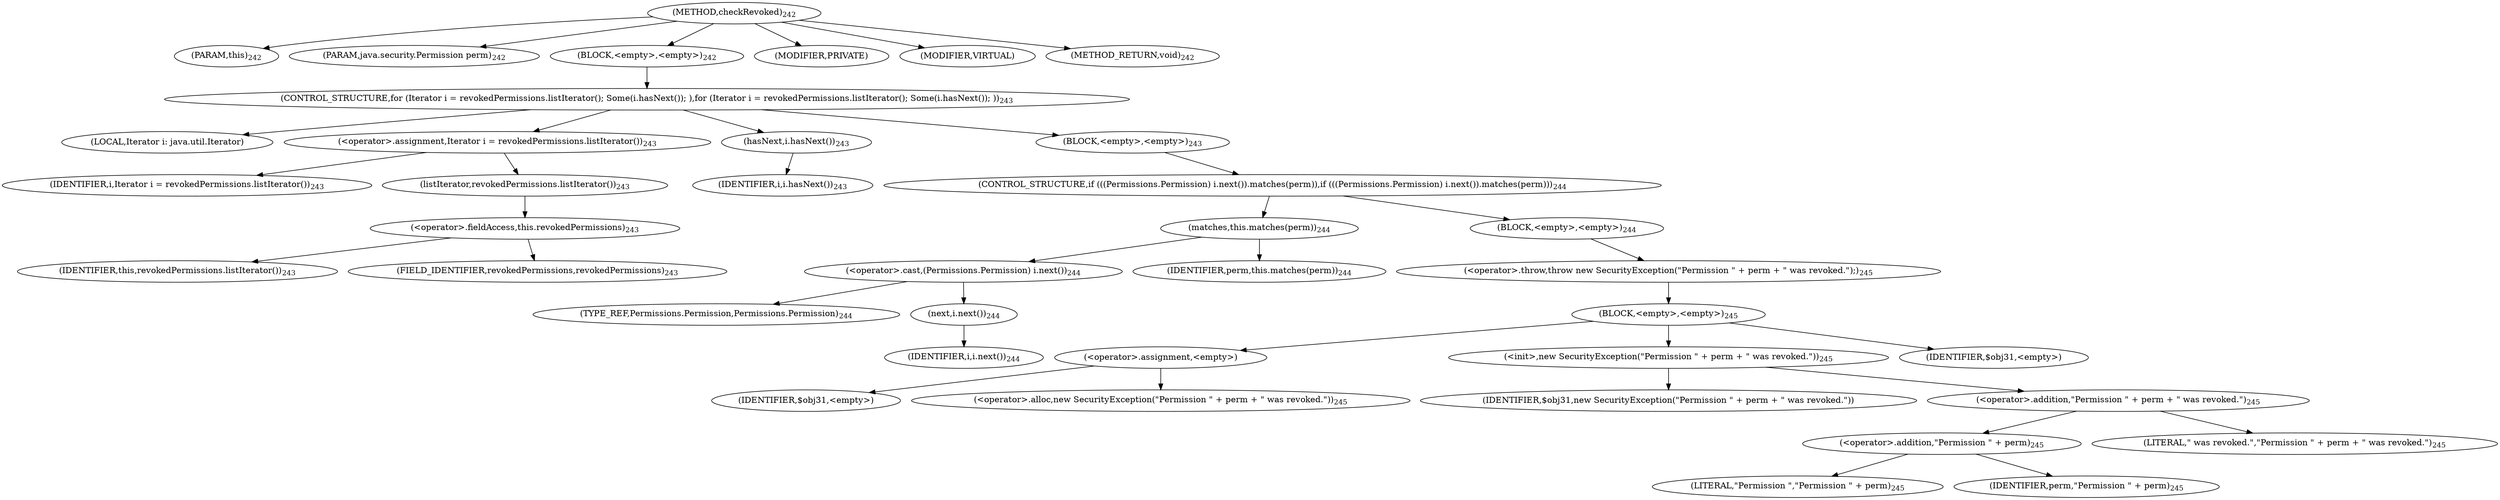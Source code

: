 digraph "checkRevoked" {  
"771" [label = <(METHOD,checkRevoked)<SUB>242</SUB>> ]
"772" [label = <(PARAM,this)<SUB>242</SUB>> ]
"773" [label = <(PARAM,java.security.Permission perm)<SUB>242</SUB>> ]
"774" [label = <(BLOCK,&lt;empty&gt;,&lt;empty&gt;)<SUB>242</SUB>> ]
"775" [label = <(CONTROL_STRUCTURE,for (Iterator i = revokedPermissions.listIterator(); Some(i.hasNext()); ),for (Iterator i = revokedPermissions.listIterator(); Some(i.hasNext()); ))<SUB>243</SUB>> ]
"776" [label = <(LOCAL,Iterator i: java.util.Iterator)> ]
"777" [label = <(&lt;operator&gt;.assignment,Iterator i = revokedPermissions.listIterator())<SUB>243</SUB>> ]
"778" [label = <(IDENTIFIER,i,Iterator i = revokedPermissions.listIterator())<SUB>243</SUB>> ]
"779" [label = <(listIterator,revokedPermissions.listIterator())<SUB>243</SUB>> ]
"780" [label = <(&lt;operator&gt;.fieldAccess,this.revokedPermissions)<SUB>243</SUB>> ]
"781" [label = <(IDENTIFIER,this,revokedPermissions.listIterator())<SUB>243</SUB>> ]
"782" [label = <(FIELD_IDENTIFIER,revokedPermissions,revokedPermissions)<SUB>243</SUB>> ]
"783" [label = <(hasNext,i.hasNext())<SUB>243</SUB>> ]
"784" [label = <(IDENTIFIER,i,i.hasNext())<SUB>243</SUB>> ]
"785" [label = <(BLOCK,&lt;empty&gt;,&lt;empty&gt;)<SUB>243</SUB>> ]
"786" [label = <(CONTROL_STRUCTURE,if (((Permissions.Permission) i.next()).matches(perm)),if (((Permissions.Permission) i.next()).matches(perm)))<SUB>244</SUB>> ]
"787" [label = <(matches,this.matches(perm))<SUB>244</SUB>> ]
"788" [label = <(&lt;operator&gt;.cast,(Permissions.Permission) i.next())<SUB>244</SUB>> ]
"789" [label = <(TYPE_REF,Permissions.Permission,Permissions.Permission)<SUB>244</SUB>> ]
"790" [label = <(next,i.next())<SUB>244</SUB>> ]
"791" [label = <(IDENTIFIER,i,i.next())<SUB>244</SUB>> ]
"792" [label = <(IDENTIFIER,perm,this.matches(perm))<SUB>244</SUB>> ]
"793" [label = <(BLOCK,&lt;empty&gt;,&lt;empty&gt;)<SUB>244</SUB>> ]
"794" [label = <(&lt;operator&gt;.throw,throw new SecurityException(&quot;Permission &quot; + perm + &quot; was revoked.&quot;);)<SUB>245</SUB>> ]
"795" [label = <(BLOCK,&lt;empty&gt;,&lt;empty&gt;)<SUB>245</SUB>> ]
"796" [label = <(&lt;operator&gt;.assignment,&lt;empty&gt;)> ]
"797" [label = <(IDENTIFIER,$obj31,&lt;empty&gt;)> ]
"798" [label = <(&lt;operator&gt;.alloc,new SecurityException(&quot;Permission &quot; + perm + &quot; was revoked.&quot;))<SUB>245</SUB>> ]
"799" [label = <(&lt;init&gt;,new SecurityException(&quot;Permission &quot; + perm + &quot; was revoked.&quot;))<SUB>245</SUB>> ]
"800" [label = <(IDENTIFIER,$obj31,new SecurityException(&quot;Permission &quot; + perm + &quot; was revoked.&quot;))> ]
"801" [label = <(&lt;operator&gt;.addition,&quot;Permission &quot; + perm + &quot; was revoked.&quot;)<SUB>245</SUB>> ]
"802" [label = <(&lt;operator&gt;.addition,&quot;Permission &quot; + perm)<SUB>245</SUB>> ]
"803" [label = <(LITERAL,&quot;Permission &quot;,&quot;Permission &quot; + perm)<SUB>245</SUB>> ]
"804" [label = <(IDENTIFIER,perm,&quot;Permission &quot; + perm)<SUB>245</SUB>> ]
"805" [label = <(LITERAL,&quot; was revoked.&quot;,&quot;Permission &quot; + perm + &quot; was revoked.&quot;)<SUB>245</SUB>> ]
"806" [label = <(IDENTIFIER,$obj31,&lt;empty&gt;)> ]
"807" [label = <(MODIFIER,PRIVATE)> ]
"808" [label = <(MODIFIER,VIRTUAL)> ]
"809" [label = <(METHOD_RETURN,void)<SUB>242</SUB>> ]
  "771" -> "772" 
  "771" -> "773" 
  "771" -> "774" 
  "771" -> "807" 
  "771" -> "808" 
  "771" -> "809" 
  "774" -> "775" 
  "775" -> "776" 
  "775" -> "777" 
  "775" -> "783" 
  "775" -> "785" 
  "777" -> "778" 
  "777" -> "779" 
  "779" -> "780" 
  "780" -> "781" 
  "780" -> "782" 
  "783" -> "784" 
  "785" -> "786" 
  "786" -> "787" 
  "786" -> "793" 
  "787" -> "788" 
  "787" -> "792" 
  "788" -> "789" 
  "788" -> "790" 
  "790" -> "791" 
  "793" -> "794" 
  "794" -> "795" 
  "795" -> "796" 
  "795" -> "799" 
  "795" -> "806" 
  "796" -> "797" 
  "796" -> "798" 
  "799" -> "800" 
  "799" -> "801" 
  "801" -> "802" 
  "801" -> "805" 
  "802" -> "803" 
  "802" -> "804" 
}
